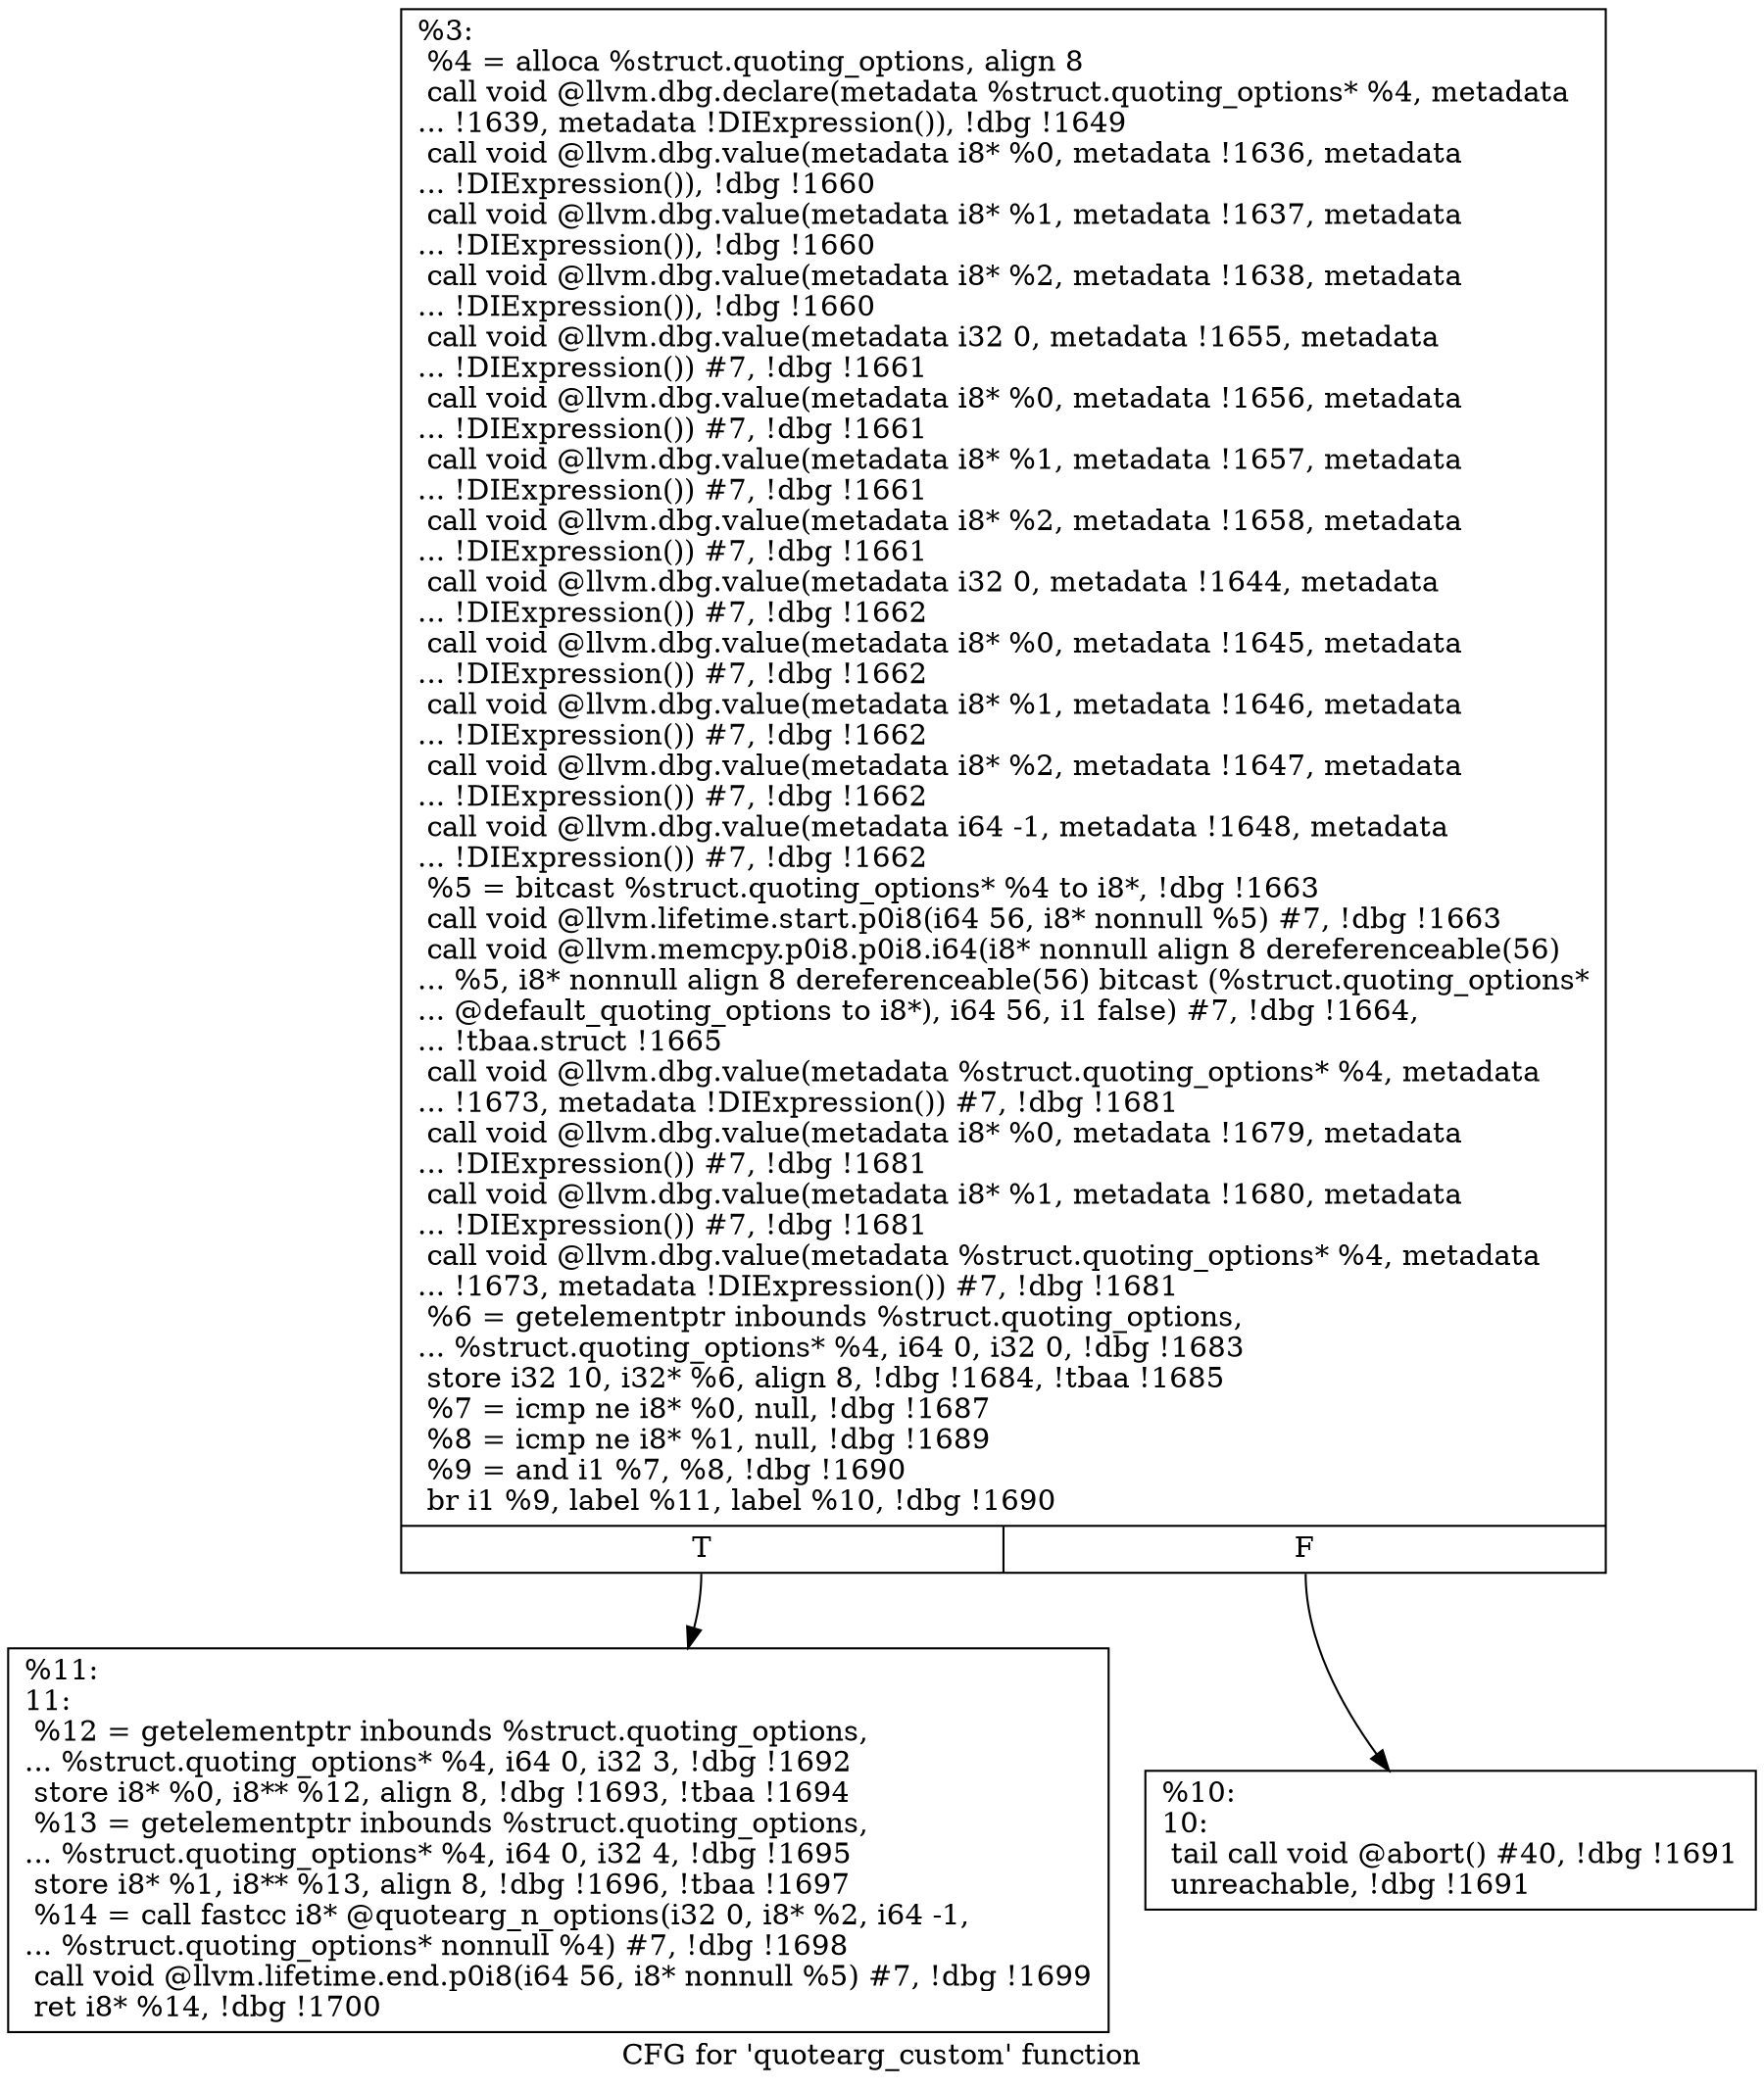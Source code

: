 digraph "CFG for 'quotearg_custom' function" {
	label="CFG for 'quotearg_custom' function";

	Node0x14a0e30 [shape=record,label="{%3:\l  %4 = alloca %struct.quoting_options, align 8\l  call void @llvm.dbg.declare(metadata %struct.quoting_options* %4, metadata\l... !1639, metadata !DIExpression()), !dbg !1649\l  call void @llvm.dbg.value(metadata i8* %0, metadata !1636, metadata\l... !DIExpression()), !dbg !1660\l  call void @llvm.dbg.value(metadata i8* %1, metadata !1637, metadata\l... !DIExpression()), !dbg !1660\l  call void @llvm.dbg.value(metadata i8* %2, metadata !1638, metadata\l... !DIExpression()), !dbg !1660\l  call void @llvm.dbg.value(metadata i32 0, metadata !1655, metadata\l... !DIExpression()) #7, !dbg !1661\l  call void @llvm.dbg.value(metadata i8* %0, metadata !1656, metadata\l... !DIExpression()) #7, !dbg !1661\l  call void @llvm.dbg.value(metadata i8* %1, metadata !1657, metadata\l... !DIExpression()) #7, !dbg !1661\l  call void @llvm.dbg.value(metadata i8* %2, metadata !1658, metadata\l... !DIExpression()) #7, !dbg !1661\l  call void @llvm.dbg.value(metadata i32 0, metadata !1644, metadata\l... !DIExpression()) #7, !dbg !1662\l  call void @llvm.dbg.value(metadata i8* %0, metadata !1645, metadata\l... !DIExpression()) #7, !dbg !1662\l  call void @llvm.dbg.value(metadata i8* %1, metadata !1646, metadata\l... !DIExpression()) #7, !dbg !1662\l  call void @llvm.dbg.value(metadata i8* %2, metadata !1647, metadata\l... !DIExpression()) #7, !dbg !1662\l  call void @llvm.dbg.value(metadata i64 -1, metadata !1648, metadata\l... !DIExpression()) #7, !dbg !1662\l  %5 = bitcast %struct.quoting_options* %4 to i8*, !dbg !1663\l  call void @llvm.lifetime.start.p0i8(i64 56, i8* nonnull %5) #7, !dbg !1663\l  call void @llvm.memcpy.p0i8.p0i8.i64(i8* nonnull align 8 dereferenceable(56)\l... %5, i8* nonnull align 8 dereferenceable(56) bitcast (%struct.quoting_options*\l... @default_quoting_options to i8*), i64 56, i1 false) #7, !dbg !1664,\l... !tbaa.struct !1665\l  call void @llvm.dbg.value(metadata %struct.quoting_options* %4, metadata\l... !1673, metadata !DIExpression()) #7, !dbg !1681\l  call void @llvm.dbg.value(metadata i8* %0, metadata !1679, metadata\l... !DIExpression()) #7, !dbg !1681\l  call void @llvm.dbg.value(metadata i8* %1, metadata !1680, metadata\l... !DIExpression()) #7, !dbg !1681\l  call void @llvm.dbg.value(metadata %struct.quoting_options* %4, metadata\l... !1673, metadata !DIExpression()) #7, !dbg !1681\l  %6 = getelementptr inbounds %struct.quoting_options,\l... %struct.quoting_options* %4, i64 0, i32 0, !dbg !1683\l  store i32 10, i32* %6, align 8, !dbg !1684, !tbaa !1685\l  %7 = icmp ne i8* %0, null, !dbg !1687\l  %8 = icmp ne i8* %1, null, !dbg !1689\l  %9 = and i1 %7, %8, !dbg !1690\l  br i1 %9, label %11, label %10, !dbg !1690\l|{<s0>T|<s1>F}}"];
	Node0x14a0e30:s0 -> Node0x14a2830;
	Node0x14a0e30:s1 -> Node0x14a27e0;
	Node0x14a27e0 [shape=record,label="{%10:\l10:                                               \l  tail call void @abort() #40, !dbg !1691\l  unreachable, !dbg !1691\l}"];
	Node0x14a2830 [shape=record,label="{%11:\l11:                                               \l  %12 = getelementptr inbounds %struct.quoting_options,\l... %struct.quoting_options* %4, i64 0, i32 3, !dbg !1692\l  store i8* %0, i8** %12, align 8, !dbg !1693, !tbaa !1694\l  %13 = getelementptr inbounds %struct.quoting_options,\l... %struct.quoting_options* %4, i64 0, i32 4, !dbg !1695\l  store i8* %1, i8** %13, align 8, !dbg !1696, !tbaa !1697\l  %14 = call fastcc i8* @quotearg_n_options(i32 0, i8* %2, i64 -1,\l... %struct.quoting_options* nonnull %4) #7, !dbg !1698\l  call void @llvm.lifetime.end.p0i8(i64 56, i8* nonnull %5) #7, !dbg !1699\l  ret i8* %14, !dbg !1700\l}"];
}
